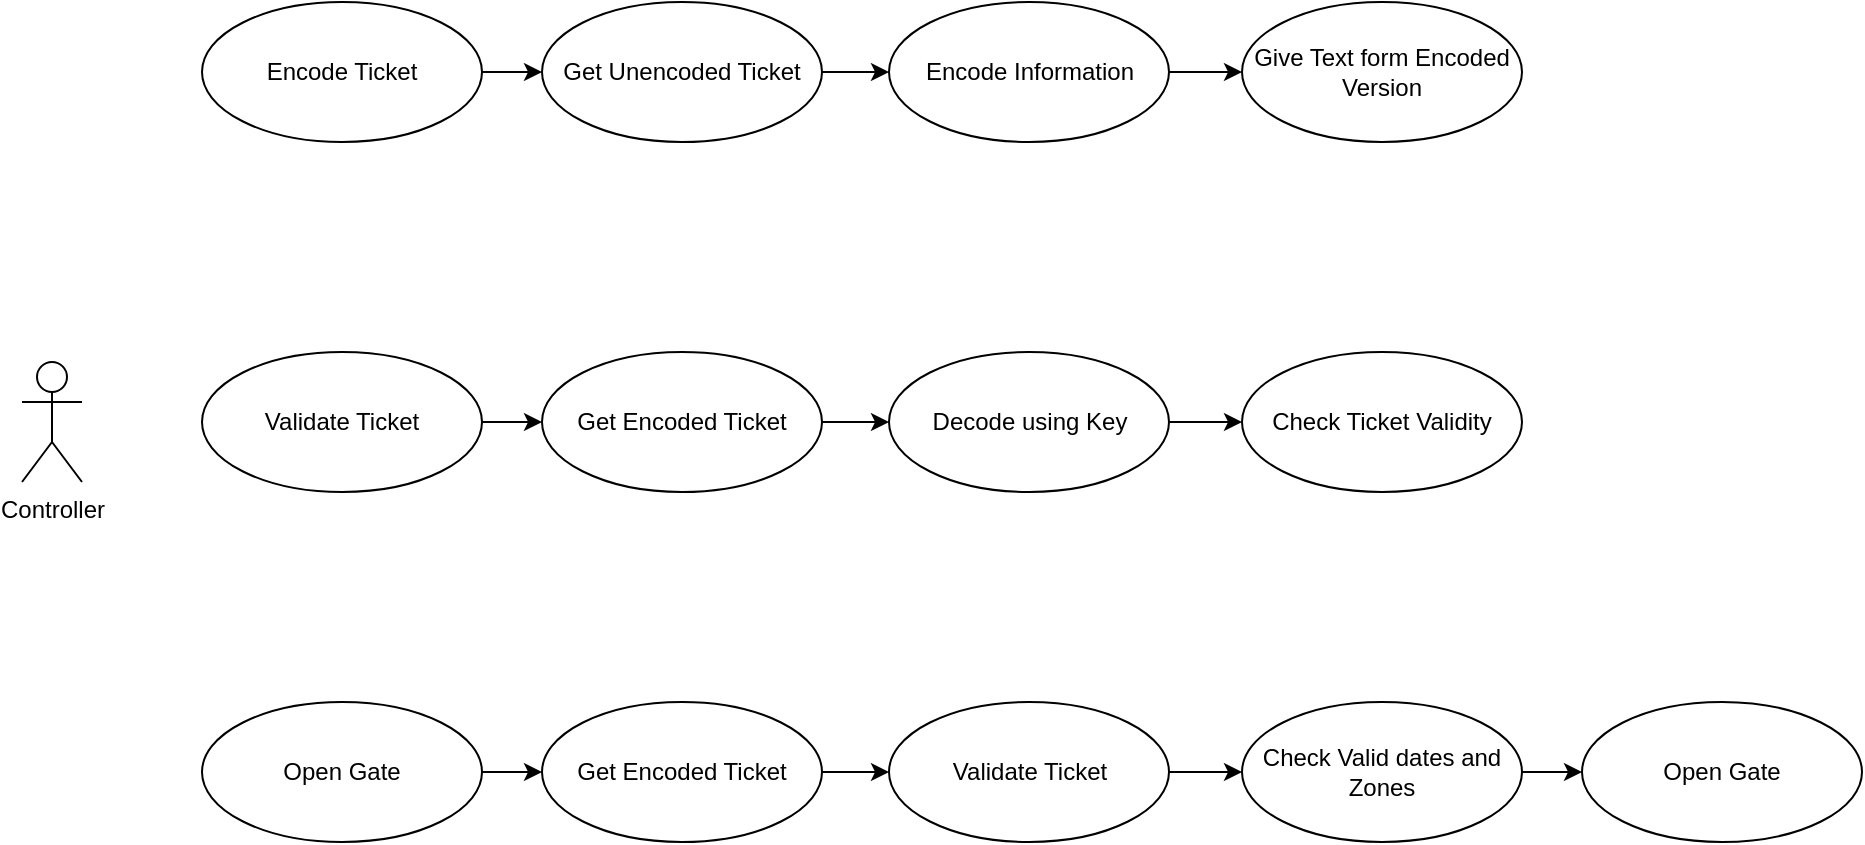 <mxfile version="15.1.3" type="device"><diagram id="OtpP3hORDQktTfgdfX20" name="Page-1"><mxGraphModel dx="1264" dy="592" grid="1" gridSize="10" guides="1" tooltips="1" connect="1" arrows="1" fold="1" page="1" pageScale="1" pageWidth="827" pageHeight="1169" math="0" shadow="0"><root><mxCell id="0"/><mxCell id="1" parent="0"/><mxCell id="bCVQlJFm7iEYv8obeY1i-5" value="" style="edgeStyle=orthogonalEdgeStyle;rounded=0;orthogonalLoop=1;jettySize=auto;html=1;" parent="1" source="bCVQlJFm7iEYv8obeY1i-1" target="bCVQlJFm7iEYv8obeY1i-2" edge="1"><mxGeometry relative="1" as="geometry"/></mxCell><mxCell id="bCVQlJFm7iEYv8obeY1i-1" value="Encode Ticket" style="ellipse;whiteSpace=wrap;html=1;" parent="1" vertex="1"><mxGeometry x="120" y="190" width="140" height="70" as="geometry"/></mxCell><mxCell id="bCVQlJFm7iEYv8obeY1i-6" value="" style="edgeStyle=orthogonalEdgeStyle;rounded=0;orthogonalLoop=1;jettySize=auto;html=1;" parent="1" source="bCVQlJFm7iEYv8obeY1i-2" target="bCVQlJFm7iEYv8obeY1i-3" edge="1"><mxGeometry relative="1" as="geometry"/></mxCell><mxCell id="bCVQlJFm7iEYv8obeY1i-2" value="Get Unencoded Ticket" style="ellipse;whiteSpace=wrap;html=1;" parent="1" vertex="1"><mxGeometry x="290" y="190" width="140" height="70" as="geometry"/></mxCell><mxCell id="bCVQlJFm7iEYv8obeY1i-7" value="" style="edgeStyle=orthogonalEdgeStyle;rounded=0;orthogonalLoop=1;jettySize=auto;html=1;" parent="1" source="bCVQlJFm7iEYv8obeY1i-3" target="bCVQlJFm7iEYv8obeY1i-4" edge="1"><mxGeometry relative="1" as="geometry"/></mxCell><mxCell id="bCVQlJFm7iEYv8obeY1i-3" value="Encode Information" style="ellipse;whiteSpace=wrap;html=1;" parent="1" vertex="1"><mxGeometry x="463.5" y="190" width="140" height="70" as="geometry"/></mxCell><mxCell id="bCVQlJFm7iEYv8obeY1i-4" value="Give Text form Encoded Version" style="ellipse;whiteSpace=wrap;html=1;" parent="1" vertex="1"><mxGeometry x="640" y="190" width="140" height="70" as="geometry"/></mxCell><mxCell id="bCVQlJFm7iEYv8obeY1i-8" value="Controller" style="shape=umlActor;html=1;verticalLabelPosition=bottom;verticalAlign=top;align=center;" parent="1" vertex="1"><mxGeometry x="30" y="370" width="30" height="60" as="geometry"/></mxCell><mxCell id="bCVQlJFm7iEYv8obeY1i-16" value="" style="edgeStyle=orthogonalEdgeStyle;rounded=0;orthogonalLoop=1;jettySize=auto;html=1;" parent="1" source="bCVQlJFm7iEYv8obeY1i-12" target="bCVQlJFm7iEYv8obeY1i-13" edge="1"><mxGeometry relative="1" as="geometry"/></mxCell><mxCell id="bCVQlJFm7iEYv8obeY1i-12" value="Validate Ticket" style="ellipse;whiteSpace=wrap;html=1;" parent="1" vertex="1"><mxGeometry x="120" y="365" width="140" height="70" as="geometry"/></mxCell><mxCell id="bCVQlJFm7iEYv8obeY1i-17" value="" style="edgeStyle=orthogonalEdgeStyle;rounded=0;orthogonalLoop=1;jettySize=auto;html=1;" parent="1" source="bCVQlJFm7iEYv8obeY1i-13" target="bCVQlJFm7iEYv8obeY1i-14" edge="1"><mxGeometry relative="1" as="geometry"/></mxCell><mxCell id="bCVQlJFm7iEYv8obeY1i-13" value="Get Encoded Ticket" style="ellipse;whiteSpace=wrap;html=1;" parent="1" vertex="1"><mxGeometry x="290" y="365" width="140" height="70" as="geometry"/></mxCell><mxCell id="bCVQlJFm7iEYv8obeY1i-18" value="" style="edgeStyle=orthogonalEdgeStyle;rounded=0;orthogonalLoop=1;jettySize=auto;html=1;" parent="1" source="bCVQlJFm7iEYv8obeY1i-14" target="bCVQlJFm7iEYv8obeY1i-15" edge="1"><mxGeometry relative="1" as="geometry"/></mxCell><mxCell id="bCVQlJFm7iEYv8obeY1i-14" value="Decode using Key" style="ellipse;whiteSpace=wrap;html=1;" parent="1" vertex="1"><mxGeometry x="463.5" y="365" width="140" height="70" as="geometry"/></mxCell><mxCell id="bCVQlJFm7iEYv8obeY1i-15" value="Check Ticket Validity" style="ellipse;whiteSpace=wrap;html=1;" parent="1" vertex="1"><mxGeometry x="640" y="365" width="140" height="70" as="geometry"/></mxCell><mxCell id="bCVQlJFm7iEYv8obeY1i-24" value="" style="edgeStyle=orthogonalEdgeStyle;rounded=0;orthogonalLoop=1;jettySize=auto;html=1;" parent="1" source="bCVQlJFm7iEYv8obeY1i-19" target="bCVQlJFm7iEYv8obeY1i-20" edge="1"><mxGeometry relative="1" as="geometry"/></mxCell><mxCell id="bCVQlJFm7iEYv8obeY1i-19" value="Open Gate" style="ellipse;whiteSpace=wrap;html=1;" parent="1" vertex="1"><mxGeometry x="120" y="540" width="140" height="70" as="geometry"/></mxCell><mxCell id="bCVQlJFm7iEYv8obeY1i-25" value="" style="edgeStyle=orthogonalEdgeStyle;rounded=0;orthogonalLoop=1;jettySize=auto;html=1;" parent="1" source="bCVQlJFm7iEYv8obeY1i-20" target="bCVQlJFm7iEYv8obeY1i-21" edge="1"><mxGeometry relative="1" as="geometry"/></mxCell><mxCell id="bCVQlJFm7iEYv8obeY1i-20" value="Get Encoded Ticket" style="ellipse;whiteSpace=wrap;html=1;" parent="1" vertex="1"><mxGeometry x="290" y="540" width="140" height="70" as="geometry"/></mxCell><mxCell id="bCVQlJFm7iEYv8obeY1i-26" value="" style="edgeStyle=orthogonalEdgeStyle;rounded=0;orthogonalLoop=1;jettySize=auto;html=1;" parent="1" source="bCVQlJFm7iEYv8obeY1i-21" target="bCVQlJFm7iEYv8obeY1i-22" edge="1"><mxGeometry relative="1" as="geometry"/></mxCell><mxCell id="bCVQlJFm7iEYv8obeY1i-21" value="Validate Ticket" style="ellipse;whiteSpace=wrap;html=1;" parent="1" vertex="1"><mxGeometry x="463.5" y="540" width="140" height="70" as="geometry"/></mxCell><mxCell id="bCVQlJFm7iEYv8obeY1i-27" value="" style="edgeStyle=orthogonalEdgeStyle;rounded=0;orthogonalLoop=1;jettySize=auto;html=1;" parent="1" source="bCVQlJFm7iEYv8obeY1i-22" target="bCVQlJFm7iEYv8obeY1i-23" edge="1"><mxGeometry relative="1" as="geometry"/></mxCell><mxCell id="bCVQlJFm7iEYv8obeY1i-22" value="Check Valid dates and Zones" style="ellipse;whiteSpace=wrap;html=1;" parent="1" vertex="1"><mxGeometry x="640" y="540" width="140" height="70" as="geometry"/></mxCell><mxCell id="bCVQlJFm7iEYv8obeY1i-23" value="Open Gate" style="ellipse;whiteSpace=wrap;html=1;" parent="1" vertex="1"><mxGeometry x="810" y="540" width="140" height="70" as="geometry"/></mxCell></root></mxGraphModel></diagram></mxfile>